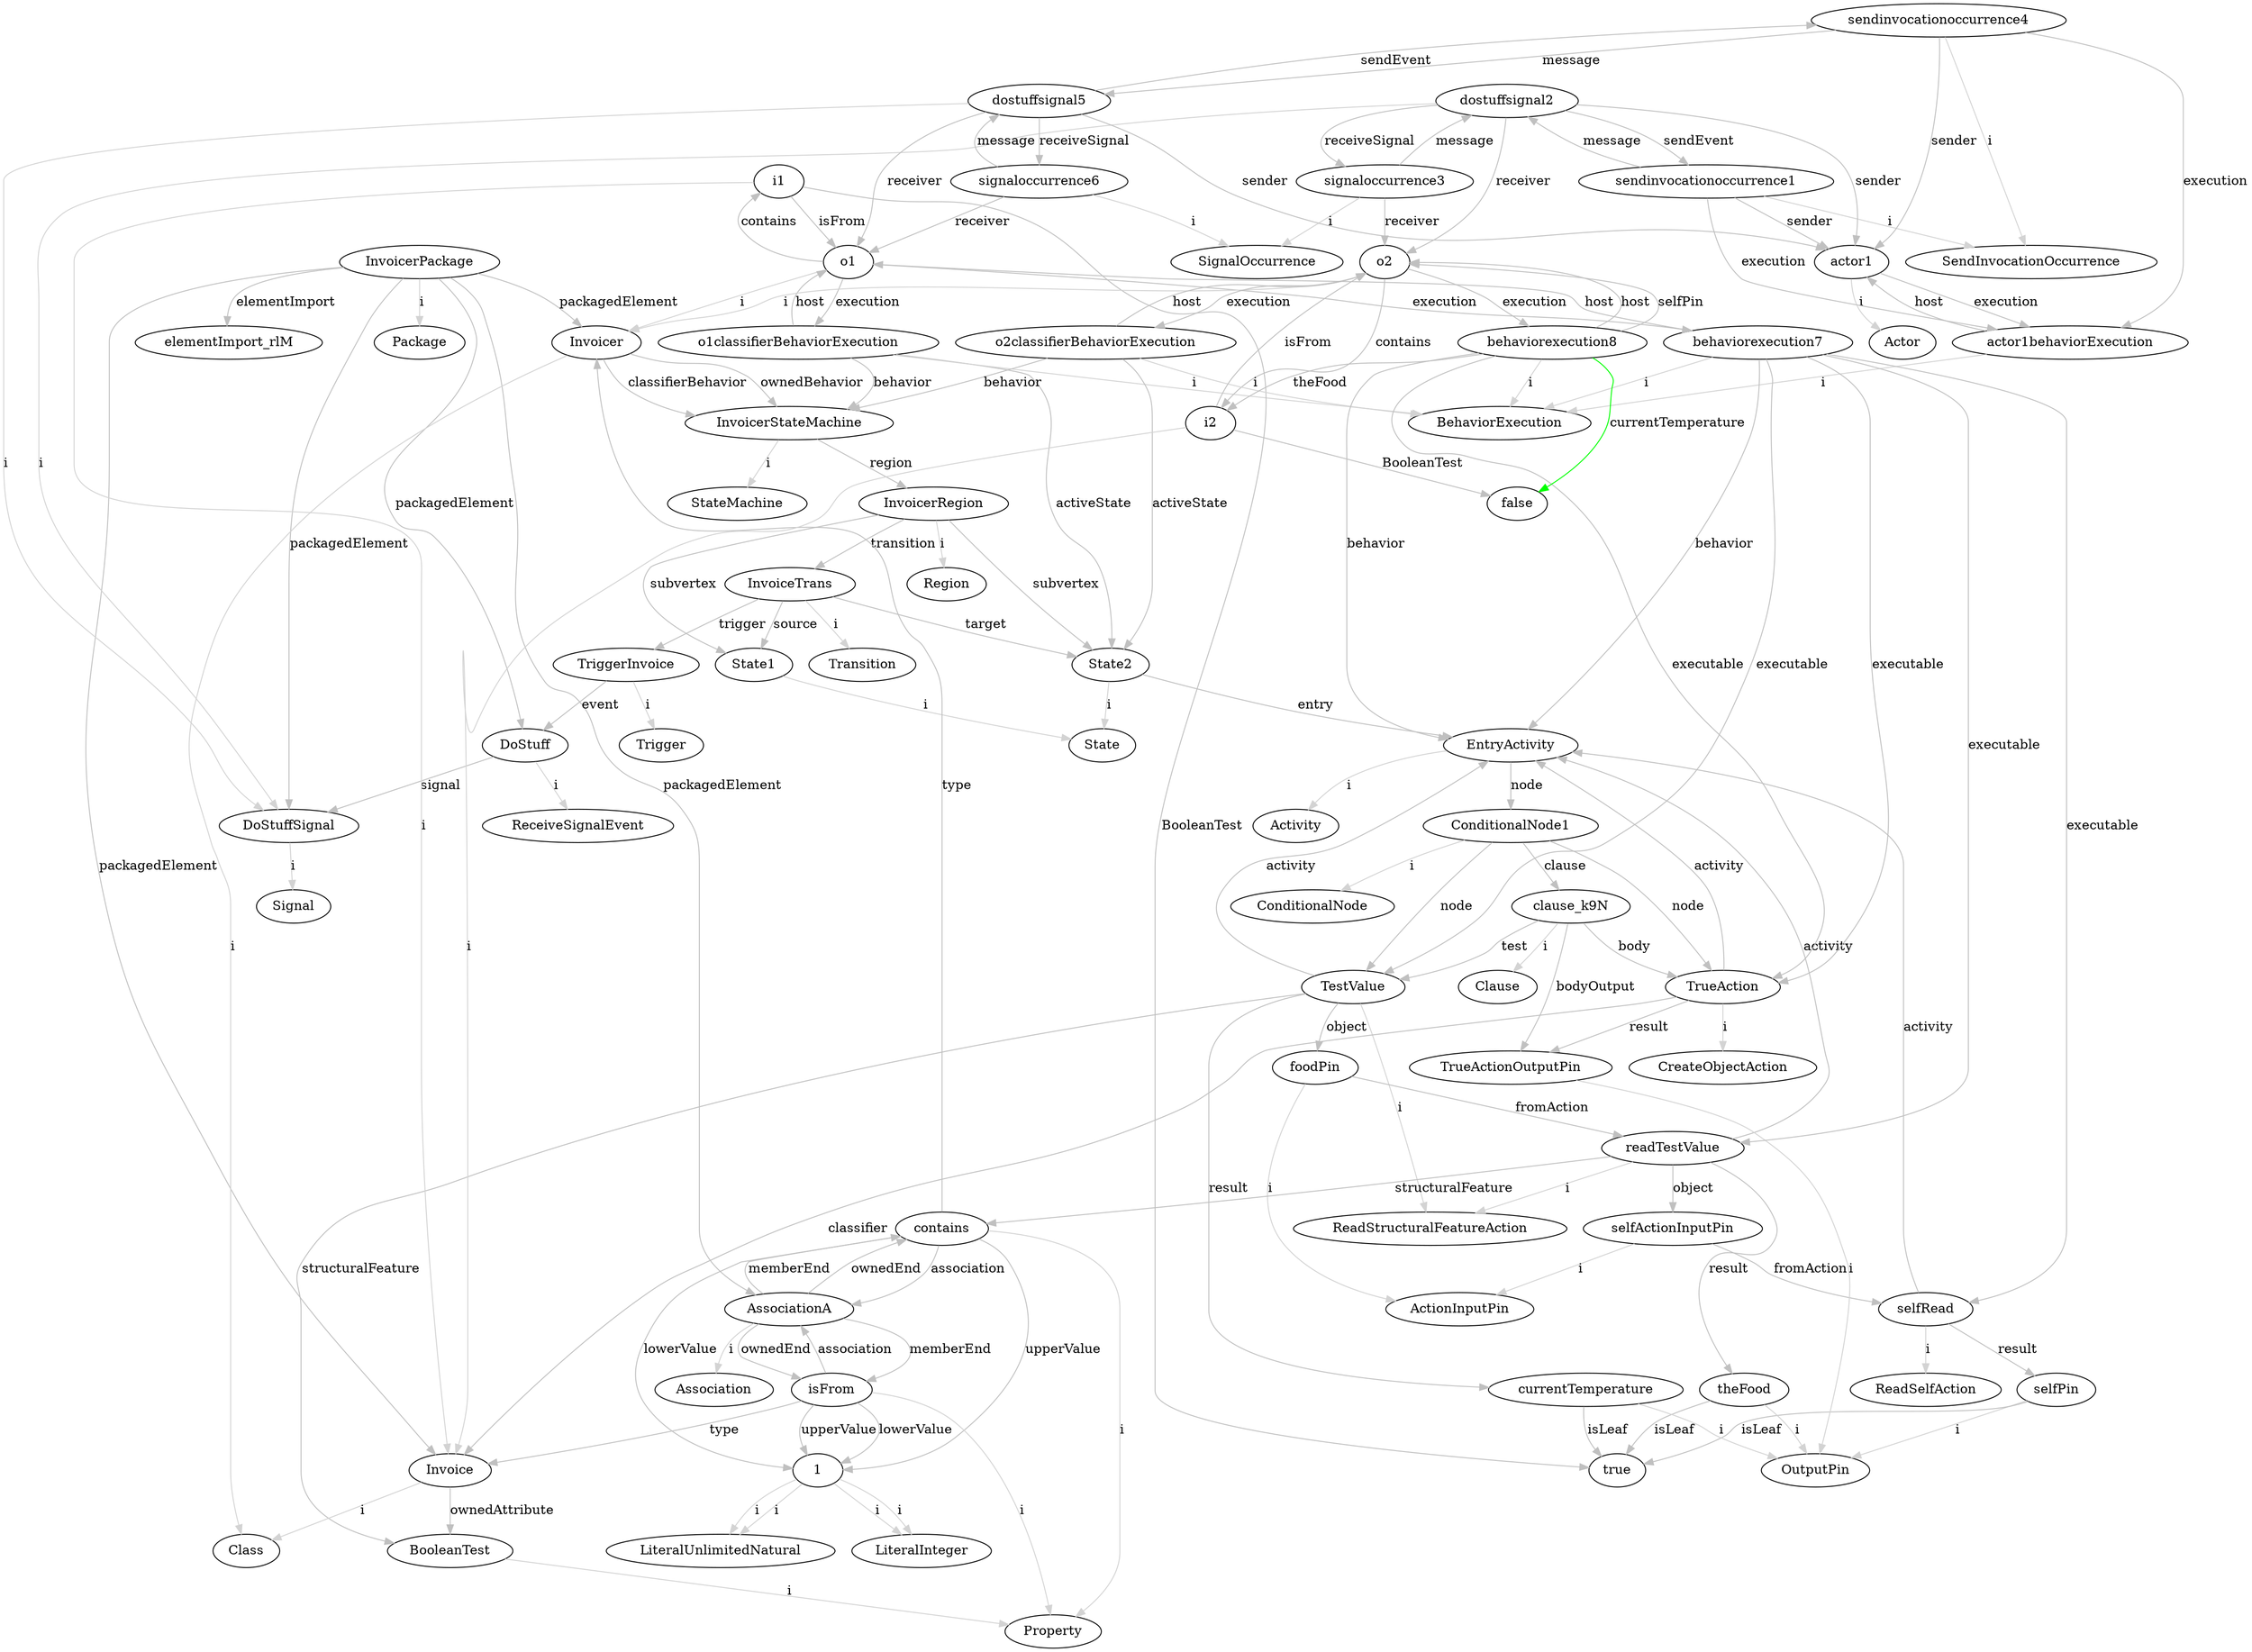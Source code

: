 digraph umlMetamodel {
	"InvoicerPackage" -> "Package" [label="i", color="lightgrey"]
	"InvoicerPackage" -> "elementImport_rlM" [label="elementImport", color="grey"]
	"InvoicerPackage" -> "Invoicer" [label="packagedElement", color="grey"]
	"Invoicer" -> "Class" [label="i", color="lightgrey"]
	"Invoicer" -> "InvoicerStateMachine" [label="classifierBehavior", color="grey"]
	"Invoicer" -> "InvoicerStateMachine" [label="ownedBehavior", color="grey"]
	"InvoicerStateMachine" -> "StateMachine" [label="i", color="lightgrey"]
	"InvoicerStateMachine" -> "InvoicerRegion" [label="region", color="grey"]
	"InvoicerRegion" -> "Region" [label="i", color="lightgrey"]
	"InvoicerRegion" -> "State1" [label="subvertex", color="grey"]
	"State1" -> "State" [label="i", color="lightgrey"]
	"InvoicerRegion" -> "State2" [label="subvertex", color="grey"]
	"State2" -> "State" [label="i", color="lightgrey"]
	"State2" -> "EntryActivity" [label="entry", color="grey"]
	"EntryActivity" -> "Activity" [label="i", color="lightgrey"]
	"EntryActivity" -> "ConditionalNode1" [label="node", color="grey"]
	"ConditionalNode1" -> "ConditionalNode" [label="i", color="lightgrey"]
	"ConditionalNode1" -> "TestValue" [label="node", color="grey"]
	"TestValue" -> "EntryActivity" [label="activity", color="grey"]
	"TestValue" -> "ReadStructuralFeatureAction" [label="i", color="lightgrey"]
	"TestValue" -> "BooleanTest" [label="structuralFeature", color="grey"]
	"TestValue" -> "foodPin" [label="object", color="grey"]
	"foodPin" -> "ActionInputPin" [label="i", color="lightgrey"]
	"foodPin" -> "readTestValue" [label="fromAction", color="grey"]
	"readTestValue" -> "EntryActivity" [label="activity", color="grey"]
	"readTestValue" -> "ReadStructuralFeatureAction" [label="i", color="lightgrey"]
	"readTestValue" -> "contains" [label="structuralFeature", color="grey"]
	"readTestValue" -> "selfActionInputPin" [label="object", color="grey"]
	"selfActionInputPin" -> "ActionInputPin" [label="i", color="lightgrey"]
	"selfActionInputPin" -> "selfRead" [label="fromAction", color="grey"]
	"selfRead" -> "EntryActivity" [label="activity", color="grey"]
	"selfRead" -> "ReadSelfAction" [label="i", color="lightgrey"]
	"selfRead" -> "selfPin" [label="result", color="grey"]
	"selfPin" -> "OutputPin" [label="i", color="lightgrey"]
	"selfPin" -> "true" [label="isLeaf", color="grey"]
	"readTestValue" -> "theFood" [label="result", color="grey"]
	"theFood" -> "OutputPin" [label="i", color="lightgrey"]
	"theFood" -> "true" [label="isLeaf", color="grey"]
	"TestValue" -> "currentTemperature" [label="result", color="grey"]
	"currentTemperature" -> "OutputPin" [label="i", color="lightgrey"]
	"currentTemperature" -> "true" [label="isLeaf", color="grey"]
	"ConditionalNode1" -> "TrueAction" [label="node", color="grey"]
	"TrueAction" -> "EntryActivity" [label="activity", color="grey"]
	"TrueAction" -> "CreateObjectAction" [label="i", color="lightgrey"]
	"TrueAction" -> "Invoice" [label="classifier", color="grey"]
	"TrueAction" -> "TrueActionOutputPin" [label="result", color="grey"]
	"TrueActionOutputPin" -> "OutputPin" [label="i", color="lightgrey"]
	"ConditionalNode1" -> "clause_k9N" [label="clause", color="grey"]
	"clause_k9N" -> "Clause" [label="i", color="lightgrey"]
	"clause_k9N" -> "TestValue" [label="test", color="grey"]
	"clause_k9N" -> "TrueAction" [label="body", color="grey"]
	"clause_k9N" -> "TrueActionOutputPin" [label="bodyOutput", color="grey"]
	"InvoicerRegion" -> "InvoiceTrans" [label="transition", color="grey"]
	"InvoiceTrans" -> "Transition" [label="i", color="lightgrey"]
	"InvoiceTrans" -> "State1" [label="source", color="grey"]
	"InvoiceTrans" -> "State2" [label="target", color="grey"]
	"InvoiceTrans" -> "TriggerInvoice" [label="trigger", color="grey"]
	"TriggerInvoice" -> "Trigger" [label="i", color="lightgrey"]
	"TriggerInvoice" -> "DoStuff" [label="event", color="grey"]
	"InvoicerPackage" -> "DoStuffSignal" [label="packagedElement", color="grey"]
	"DoStuffSignal" -> "Signal" [label="i", color="lightgrey"]
	"InvoicerPackage" -> "AssociationA" [label="packagedElement", color="grey"]
	"AssociationA" -> "Association" [label="i", color="lightgrey"]
	"AssociationA" -> "contains" [label="memberEnd", color="grey"]
	"AssociationA" -> "isFrom" [label="memberEnd", color="grey"]
	"AssociationA" -> "contains" [label="ownedEnd", color="grey"]
	"contains" -> "Property" [label="i", color="lightgrey"]
	"contains" -> "Invoicer" [label="type", color="grey"]
	"contains" -> "AssociationA" [label="association", color="grey"]
	"contains" -> "1" [label="upperValue", color="grey"]
	"1" -> "LiteralUnlimitedNatural" [label="i", color="lightgrey"]
	"contains" -> "1" [label="lowerValue", color="grey"]
	"1" -> "LiteralInteger" [label="i", color="lightgrey"]
	"AssociationA" -> "isFrom" [label="ownedEnd", color="grey"]
	"isFrom" -> "Property" [label="i", color="lightgrey"]
	"isFrom" -> "Invoice" [label="type", color="grey"]
	"isFrom" -> "AssociationA" [label="association", color="grey"]
	"isFrom" -> "1" [label="upperValue", color="grey"]
	"1" -> "LiteralUnlimitedNatural" [label="i", color="lightgrey"]
	"isFrom" -> "1" [label="lowerValue", color="grey"]
	"1" -> "LiteralInteger" [label="i", color="lightgrey"]
	"InvoicerPackage" -> "DoStuff" [label="packagedElement", color="grey"]
	"DoStuff" -> "ReceiveSignalEvent" [label="i", color="lightgrey"]
	"DoStuff" -> "DoStuffSignal" [label="signal", color="grey"]
	"InvoicerPackage" -> "Invoice" [label="packagedElement", color="grey"]
	"Invoice" -> "Class" [label="i", color="lightgrey"]
	"Invoice" -> "BooleanTest" [label="ownedAttribute", color="grey"]
	"BooleanTest" -> "Property" [label="i", color="lightgrey"]
	"o1" -> "Invoicer" [label="i", color="lightgrey"]
	"o1" -> "o1classifierBehaviorExecution" [label="execution", color="grey"]
	"o1classifierBehaviorExecution" -> "o1" [label="host", color="grey"]
	"o1classifierBehaviorExecution" -> "InvoicerStateMachine" [label="behavior", color="grey"]
	"i1" -> "Invoice" [label="i", color="lightgrey"]
	"i1" -> "true" [label="BooleanTest", color="grey"]
	"o2" -> "Invoicer" [label="i", color="lightgrey"]
	"o2" -> "o2classifierBehaviorExecution" [label="execution", color="grey"]
	"o2classifierBehaviorExecution" -> "o2" [label="host", color="grey"]
	"o2classifierBehaviorExecution" -> "InvoicerStateMachine" [label="behavior", color="grey"]
	"i2" -> "Invoice" [label="i", color="lightgrey"]
	"i2" -> "false" [label="BooleanTest", color="grey"]
	"o1" -> "i1" [label="contains", color="grey"]
	"i1" -> "o1" [label="isFrom", color="grey"]
	"o2" -> "i2" [label="contains", color="grey"]
	"i2" -> "o2" [label="isFrom", color="grey"]
	"actor1" -> "Actor" [label="i", color="lightgrey"]
	"actor1behaviorExecution" -> "BehaviorExecution" [label="i", color="lightgrey"]
	"actor1" -> "actor1behaviorExecution" [label="execution", color="grey"]
	"actor1behaviorExecution" -> "actor1" [label="host", color="grey"]
	"sendinvocationoccurrence1" -> "SendInvocationOccurrence" [label="i", color="lightgrey"]
	"sendinvocationoccurrence1" -> "dostuffsignal2" [label="message", color="grey"]
	"dostuffsignal2" -> "sendinvocationoccurrence1" [label="sendEvent", color="grey"]
	"dostuffsignal2" -> "signaloccurrence3" [label="receiveSignal", color="grey"]
	"signaloccurrence3" -> "dostuffsignal2" [label="message", color="grey"]
	"signaloccurrence3" -> "SignalOccurrence" [label="i", color="lightgrey"]
	"dostuffsignal2" -> "DoStuffSignal" [label="i", color="lightgrey"]
	"signaloccurrence3" -> "o2" [label="receiver", color="grey"]
	"dostuffsignal2" -> "actor1" [label="sender", color="grey"]
	"sendinvocationoccurrence1" -> "actor1" [label="sender", color="grey"]
	"dostuffsignal2" -> "o2" [label="receiver", color="grey"]
	"sendinvocationoccurrence1" -> "actor1behaviorExecution" [label="execution", color="grey"]
	"sendinvocationoccurrence4" -> "SendInvocationOccurrence" [label="i", color="lightgrey"]
	"sendinvocationoccurrence4" -> "dostuffsignal5" [label="message", color="grey"]
	"dostuffsignal5" -> "sendinvocationoccurrence4" [label="sendEvent", color="grey"]
	"dostuffsignal5" -> "signaloccurrence6" [label="receiveSignal", color="grey"]
	"signaloccurrence6" -> "dostuffsignal5" [label="message", color="grey"]
	"signaloccurrence6" -> "SignalOccurrence" [label="i", color="lightgrey"]
	"dostuffsignal5" -> "DoStuffSignal" [label="i", color="lightgrey"]
	"signaloccurrence6" -> "o1" [label="receiver", color="grey"]
	"dostuffsignal5" -> "actor1" [label="sender", color="grey"]
	"sendinvocationoccurrence4" -> "actor1" [label="sender", color="grey"]
	"dostuffsignal5" -> "o1" [label="receiver", color="grey"]
	"sendinvocationoccurrence4" -> "actor1behaviorExecution" [label="execution", color="grey"]
	"o1classifierBehaviorExecution" -> "State2" [label="activeState", color="grey"]
	"behaviorexecution7" -> "EntryActivity" [label="behavior", color="grey"]
	"behaviorexecution7" -> "BehaviorExecution" [label="i", color="lightgrey"]
	"behaviorexecution7" -> "o1" [label="host", color="grey"]
	"o1" -> "behaviorexecution7" [label="execution", color="grey"]
	"behaviorexecution7" -> "selfRead" [label="executable", color="grey"]
	"behaviorexecution7" -> "TestValue" [label="executable", color="grey"]
	"behaviorexecution7" -> "readTestValue" [label="executable", color="grey"]
	"o1classifierBehaviorExecution" -> "BehaviorExecution" [label="i", color="lightgrey"]
	"behaviorexecution7" -> "TrueAction" [label="executable", color="grey"]
	"o2classifierBehaviorExecution" -> "State2" [label="activeState", color="grey"]
	"behaviorexecution8" -> "EntryActivity" [label="behavior", color="grey"]
	"behaviorexecution8" -> "BehaviorExecution" [label="i", color="lightgrey"]
	"behaviorexecution8" -> "o2" [label="host", color="grey"]
	"o2" -> "behaviorexecution8" [label="execution", color="grey"]
	"behaviorexecution8" -> "TrueAction" [label="executable", color="grey"]
	"o2classifierBehaviorExecution" -> "BehaviorExecution" [label="i", color="lightgrey"]
	"behaviorexecution8" -> "o2" [label="selfPin", color="grey"]
	"behaviorexecution8" -> "i2" [label="theFood", color="grey"]
	"behaviorexecution8" -> "false" [label="currentTemperature", color="green"]
}
